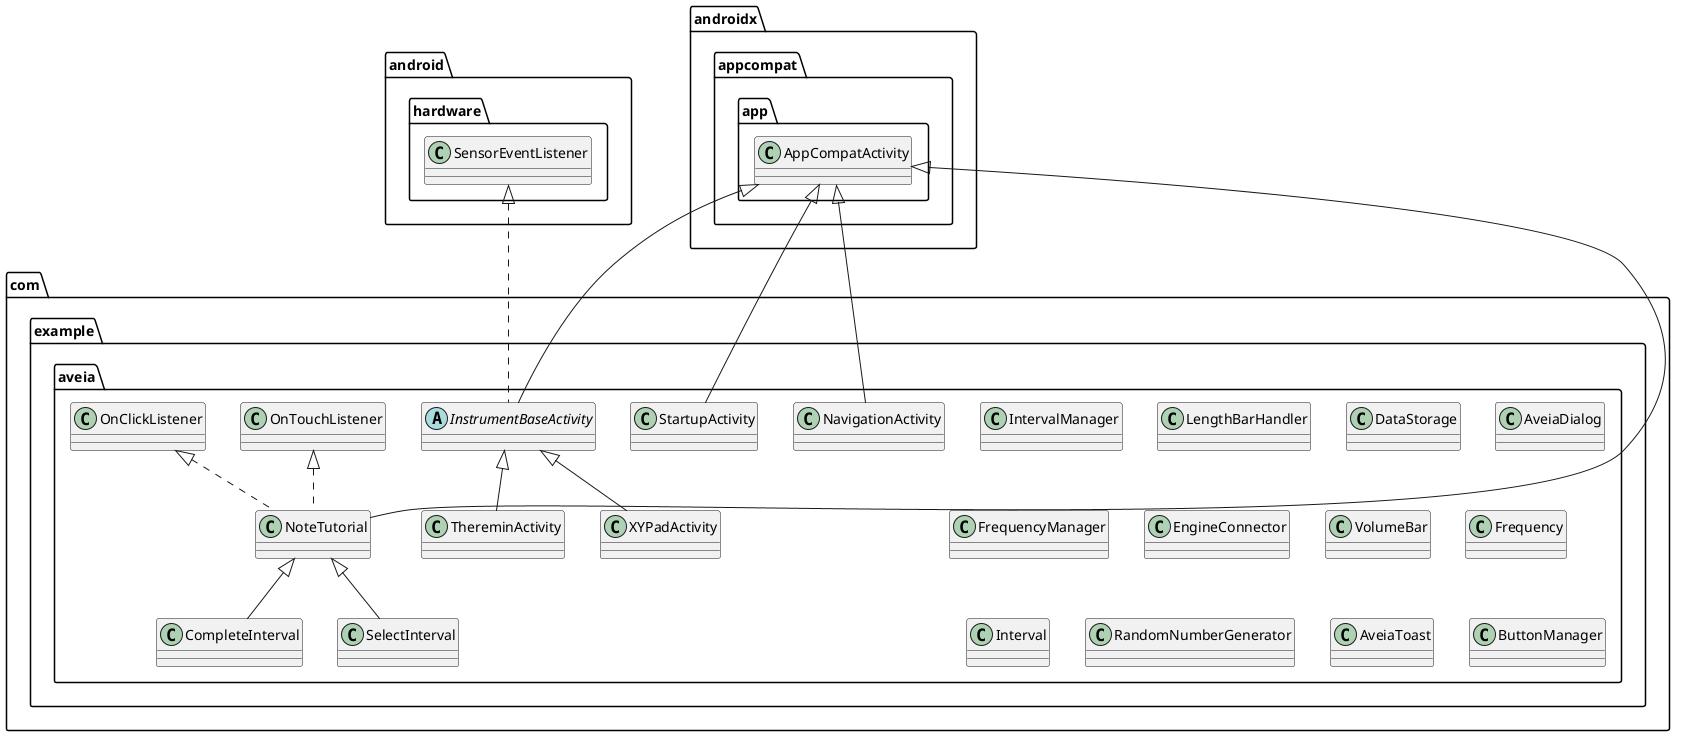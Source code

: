 @startuml
class com.example.aveia.CompleteInterval {
}
class com.example.aveia.IntervalManager {
}
class com.example.aveia.XYPadActivity {
}
class com.example.aveia.LengthBarHandler {
}
abstract class com.example.aveia.InstrumentBaseActivity {
}
class com.example.aveia.DataStorage {
}
class com.example.aveia.AveiaDialog {
}
class com.example.aveia.ThereminActivity {
}

class com.example.aveia.StartupActivity {
}

class com.example.aveia.FrequencyManager {
}
class com.example.aveia.NoteTutorial {
}
class com.example.aveia.EngineConnector {
}
class com.example.aveia.VolumeBar {
}
class com.example.aveia.NavigationActivity {
}
class com.example.aveia.Frequency {
}
class com.example.aveia.SelectInterval {
}
class com.example.aveia.Interval {
}
class com.example.aveia.RandomNumberGenerator {
}
class com.example.aveia.AveiaToast {
}
class com.example.aveia.ButtonManager {
}


com.example.aveia.NoteTutorial <|-- com.example.aveia.CompleteInterval
com.example.aveia.InstrumentBaseActivity <|-- com.example.aveia.XYPadActivity
android.hardware.SensorEventListener <|.. com.example.aveia.InstrumentBaseActivity
androidx.appcompat.app.AppCompatActivity <|-- com.example.aveia.InstrumentBaseActivity
com.example.aveia.InstrumentBaseActivity <|-- com.example.aveia.ThereminActivity
androidx.appcompat.app.AppCompatActivity <|-- com.example.aveia.StartupActivity
com.example.aveia.OnTouchListener <|.. com.example.aveia.NoteTutorial
com.example.aveia.OnClickListener <|.. com.example.aveia.NoteTutorial
androidx.appcompat.app.AppCompatActivity <|-- com.example.aveia.NoteTutorial
androidx.appcompat.app.AppCompatActivity <|-- com.example.aveia.NavigationActivity
com.example.aveia.NoteTutorial <|-- com.example.aveia.SelectInterval
@enduml